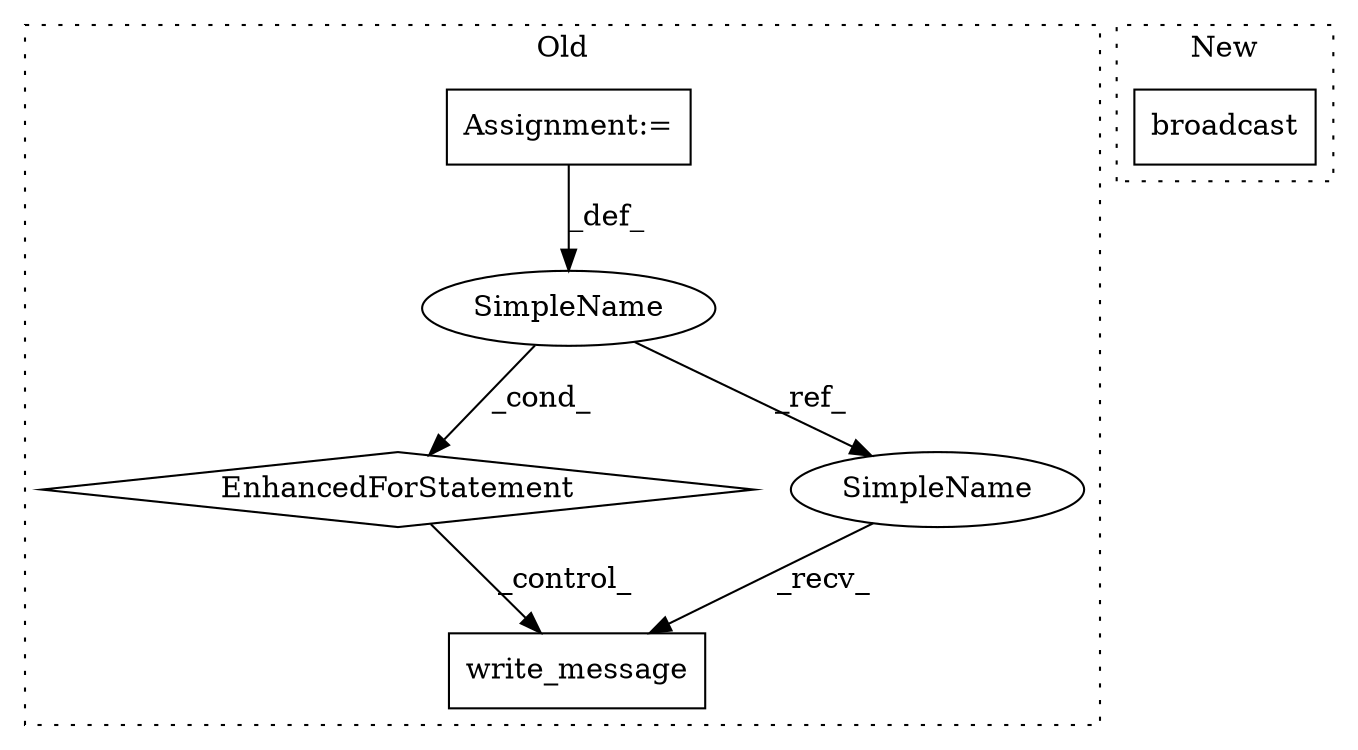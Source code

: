 digraph G {
subgraph cluster0 {
1 [label="EnhancedForStatement" a="70" s="4953,5035" l="57,2" shape="diamond"];
3 [label="SimpleName" a="42" s="5014" l="1" shape="ellipse"];
4 [label="write_message" a="32" s="5049,5071" l="14,1" shape="box"];
5 [label="Assignment:=" a="7" s="4953,5035" l="57,2" shape="box"];
6 [label="SimpleName" a="42" s="5047" l="1" shape="ellipse"];
label = "Old";
style="dotted";
}
subgraph cluster1 {
2 [label="broadcast" a="32" s="5281,5299" l="10,1" shape="box"];
label = "New";
style="dotted";
}
1 -> 4 [label="_control_"];
3 -> 1 [label="_cond_"];
3 -> 6 [label="_ref_"];
5 -> 3 [label="_def_"];
6 -> 4 [label="_recv_"];
}